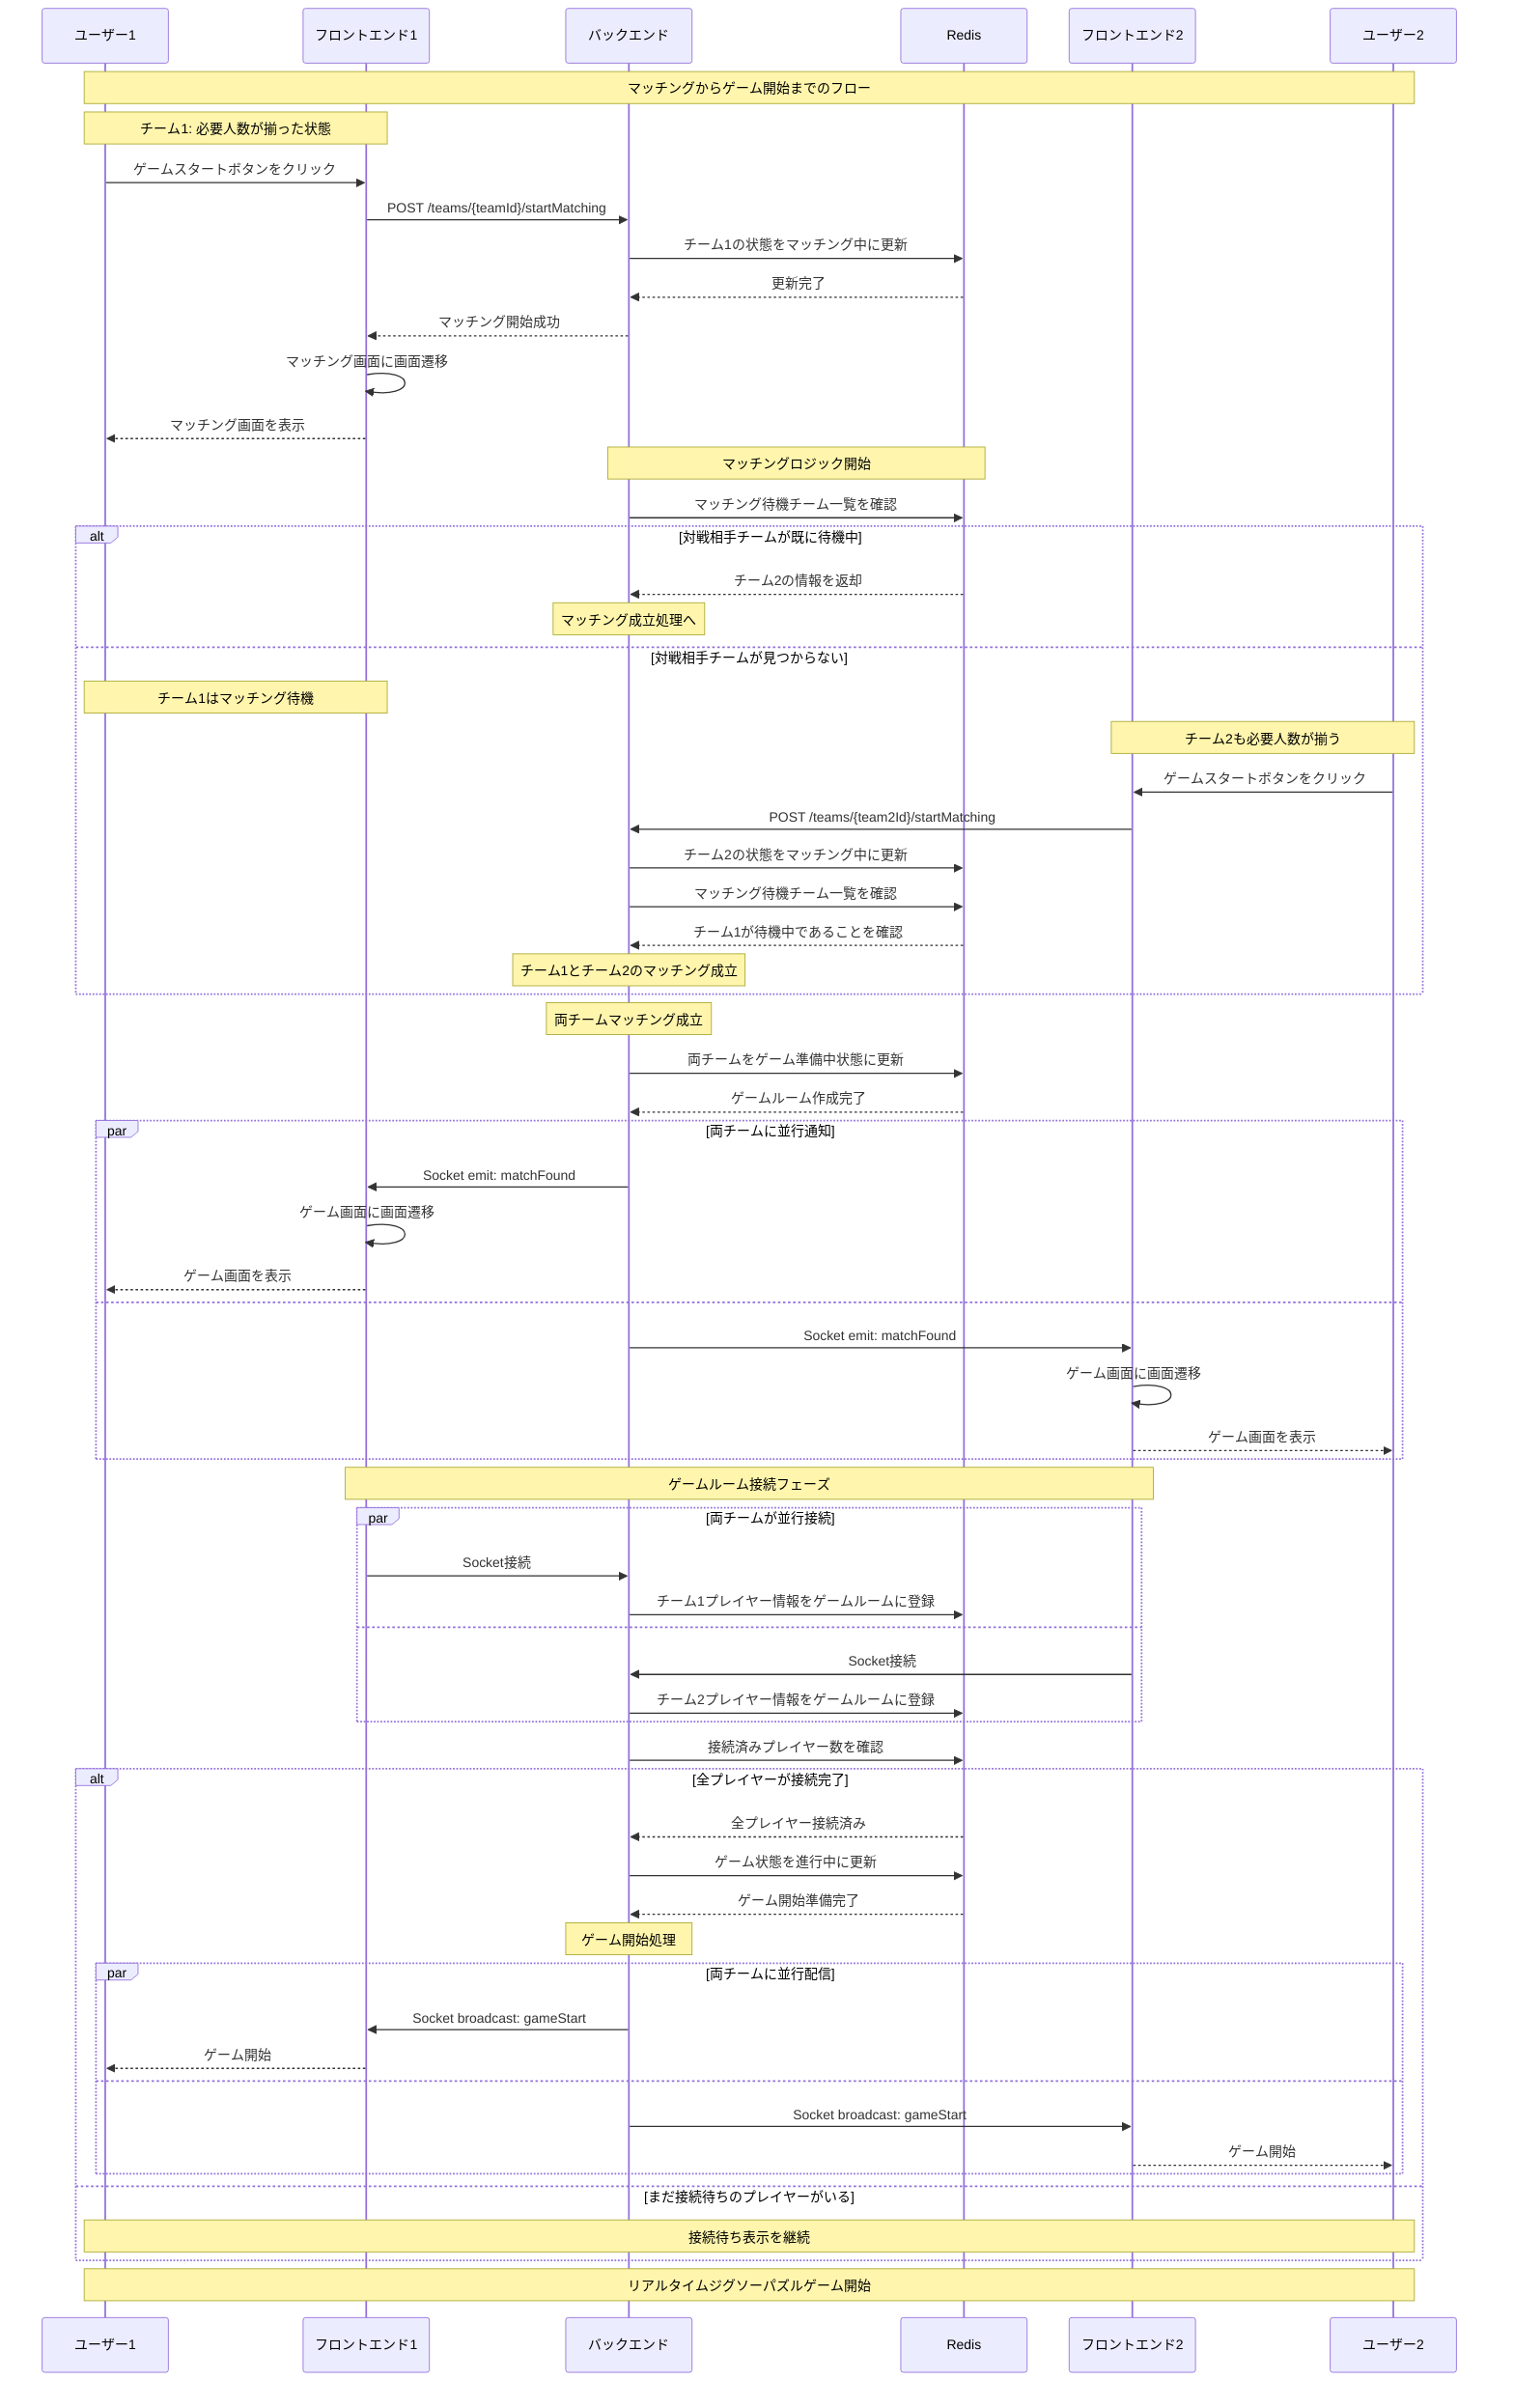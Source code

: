 %%{init: {'theme':'default', 'themeVariables': {'primaryColor': '#4f46e5', 'primaryTextColor': '#fff', 'primaryBorderColor': '#3730a3', 'lineColor': '#374151', 'secondaryColor': '#e5e7eb', 'tertiaryColor': '#f3f4f6'}}}%%

sequenceDiagram
    participant U1 as ユーザー1 
    participant F1 as フロントエンド1 
    participant B as バックエンド 
    participant R as Redis 
    participant F2 as フロントエンド2 
    participant U2 as ユーザー2 

    Note over U1,U2: マッチングからゲーム開始までのフロー 

    Note over U1,F1: チーム1: 必要人数が揃った状態 
    U1->>F1: ゲームスタートボタンをクリック 
    F1->>B: POST /teams/{teamId}/startMatching 
    B->>R: チーム1の状態をマッチング中に更新 
    R-->>B: 更新完了 
    B-->>F1: マッチング開始成功 
    F1->>F1: マッチング画面に画面遷移 
    F1-->>U1: マッチング画面を表示 

    Note over B,R: マッチングロジック開始 
    B->>R: マッチング待機チーム一覧を確認 
    
    alt  対戦相手チームが既に待機中 
        R-->>B: チーム2の情報を返却 
        Note over B: マッチング成立処理へ 
    else  対戦相手チームが見つからない 
        Note over U1,F1: チーム1はマッチング待機 
        
        Note over U2,F2: チーム2も必要人数が揃う 
        U2->>F2: ゲームスタートボタンをクリック 
        F2->>B: POST /teams/{team2Id}/startMatching
        B->>R: チーム2の状態をマッチング中に更新 
        B->>R: マッチング待機チーム一覧を確認 
        R-->>B: チーム1が待機中であることを確認 
        Note over B: チーム1とチーム2のマッチング成立 
    end

    Note over B: 両チームマッチング成立 
    B->>R: 両チームをゲーム準備中状態に更新 
    R-->>B: ゲームルーム作成完了 

    par 両チームに並行通知 
        B->>F1: Socket emit: matchFound 
        F1->>F1: ゲーム画面に画面遷移 
        F1-->>U1: ゲーム画面を表示 
    and
        B->>F2: Socket emit: matchFound 
        F2->>F2: ゲーム画面に画面遷移 
        F2-->>U2: ゲーム画面を表示 
    end

    Note over F1,F2: ゲームルーム接続フェーズ 
    par 両チームが並行接続 
        F1->>B: Socket接続 
        B->>R: チーム1プレイヤー情報をゲームルームに登録 
    and
        F2->>B: Socket接続 
        B->>R: チーム2プレイヤー情報をゲームルームに登録 
    end

    B->>R: 接続済みプレイヤー数を確認 
    alt 全プレイヤーが接続完了 
        R-->>B: 全プレイヤー接続済み 
        B->>R: ゲーム状態を進行中に更新 
        R-->>B: ゲーム開始準備完了 
        
        Note over B: ゲーム開始処理 
        par 両チームに並行配信 
            B->>F1: Socket broadcast: gameStart 
            F1-->>U1: ゲーム開始 
        and
            B->>F2: Socket broadcast: gameStart 
            F2-->>U2: ゲーム開始 
        end
    else まだ接続待ちのプレイヤーがいる 
        Note over U1,U2: 接続待ち表示を継続 
    end

    Note over U1,U2: リアルタイムジグソーパズルゲーム開始